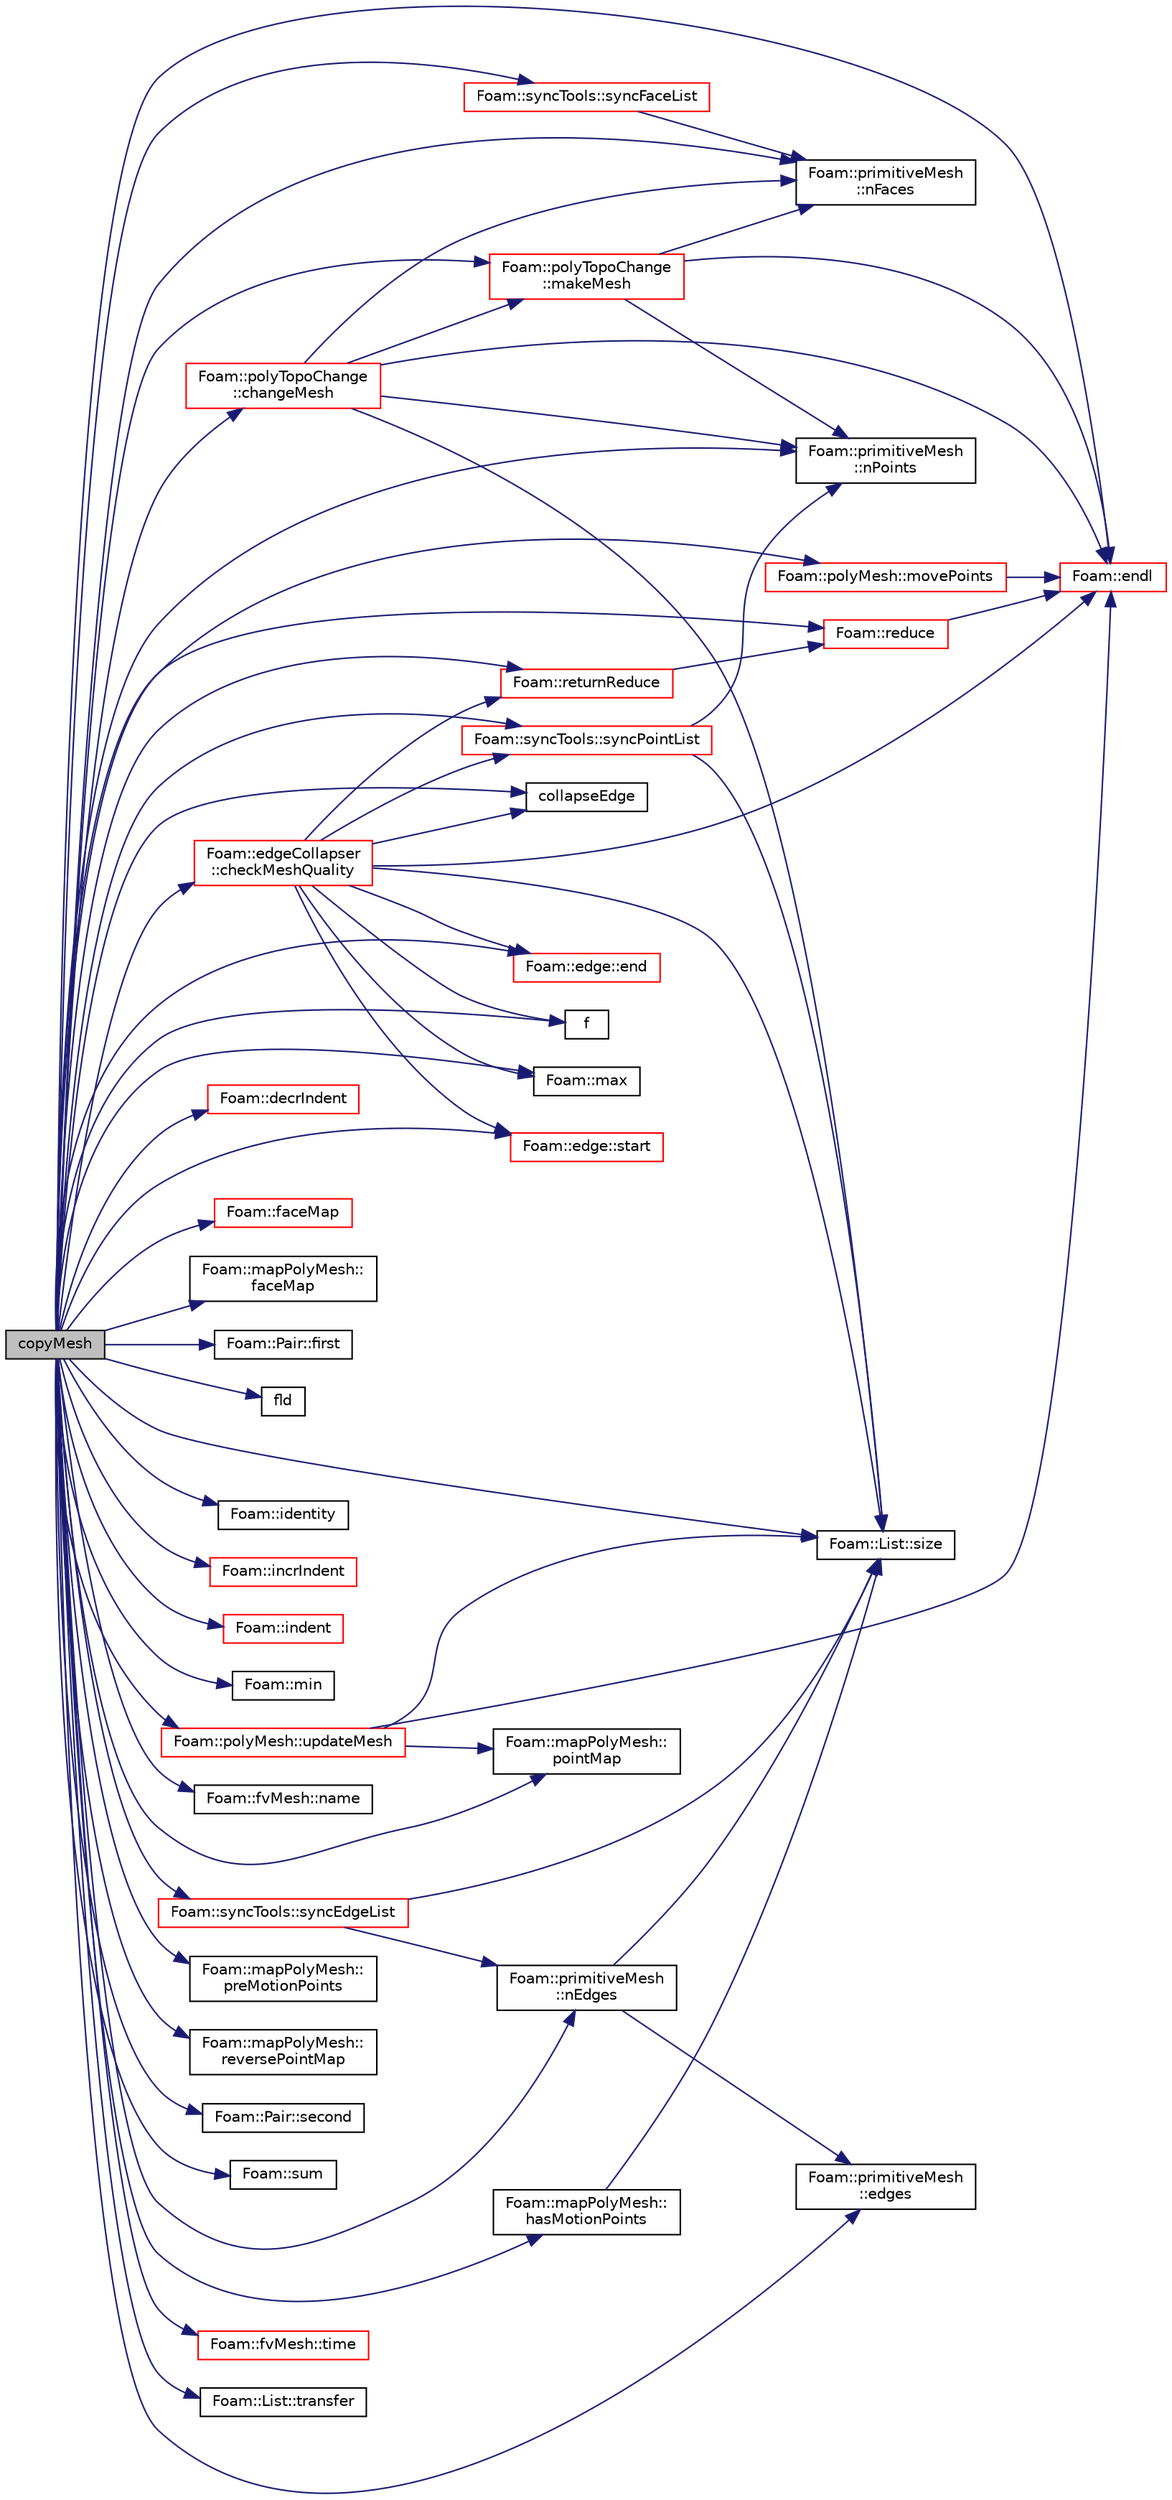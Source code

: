 digraph "copyMesh"
{
  bgcolor="transparent";
  edge [fontname="Helvetica",fontsize="10",labelfontname="Helvetica",labelfontsize="10"];
  node [fontname="Helvetica",fontsize="10",shape=record];
  rankdir="LR";
  Node1 [label="copyMesh",height=0.2,width=0.4,color="black", fillcolor="grey75", style="filled", fontcolor="black"];
  Node1 -> Node2 [color="midnightblue",fontsize="10",style="solid",fontname="Helvetica"];
  Node2 [label="Foam::polyTopoChange\l::changeMesh",height=0.2,width=0.4,color="red",URL="$a01939.html#a1b105b13373ba9f1c7685f873b250cf2",tooltip="Inplace changes mesh without change of patches. "];
  Node2 -> Node3 [color="midnightblue",fontsize="10",style="solid",fontname="Helvetica"];
  Node3 [label="Foam::endl",height=0.2,width=0.4,color="red",URL="$a10733.html#a2db8fe02a0d3909e9351bb4275b23ce4",tooltip="Add newline and flush stream. "];
  Node2 -> Node4 [color="midnightblue",fontsize="10",style="solid",fontname="Helvetica"];
  Node4 [label="Foam::primitiveMesh\l::nPoints",height=0.2,width=0.4,color="black",URL="$a01969.html#a9927abeba2c8506177084d644b6e573a"];
  Node2 -> Node5 [color="midnightblue",fontsize="10",style="solid",fontname="Helvetica"];
  Node5 [label="Foam::primitiveMesh\l::nFaces",height=0.2,width=0.4,color="black",URL="$a01969.html#a9be088de373a98524a153de7da0e92e8"];
  Node2 -> Node6 [color="midnightblue",fontsize="10",style="solid",fontname="Helvetica"];
  Node6 [label="Foam::List::size",height=0.2,width=0.4,color="black",URL="$a01364.html#a8a5f6fa29bd4b500caf186f60245b384",tooltip="Override size to be inconsistent with allocated storage. "];
  Node2 -> Node7 [color="midnightblue",fontsize="10",style="solid",fontname="Helvetica"];
  Node7 [label="Foam::polyTopoChange\l::makeMesh",height=0.2,width=0.4,color="red",URL="$a01939.html#a53cd346c4116b75d2e9540d07c212149",tooltip="Create new mesh with old mesh patches. "];
  Node7 -> Node3 [color="midnightblue",fontsize="10",style="solid",fontname="Helvetica"];
  Node7 -> Node4 [color="midnightblue",fontsize="10",style="solid",fontname="Helvetica"];
  Node7 -> Node5 [color="midnightblue",fontsize="10",style="solid",fontname="Helvetica"];
  Node1 -> Node8 [color="midnightblue",fontsize="10",style="solid",fontname="Helvetica"];
  Node8 [label="Foam::edgeCollapser\l::checkMeshQuality",height=0.2,width=0.4,color="red",URL="$a00612.html#a05c592dbdbe3fcc0728c2595750b5982",tooltip="Check mesh and mark points on faces in error. "];
  Node8 -> Node9 [color="midnightblue",fontsize="10",style="solid",fontname="Helvetica"];
  Node9 [label="collapseEdge",height=0.2,width=0.4,color="black",URL="$a04592.html#acd372d738e0cb39b0619ab391a3f4d2c",tooltip="Keep collapsing all edges < minLen. "];
  Node8 -> Node10 [color="midnightblue",fontsize="10",style="solid",fontname="Helvetica"];
  Node10 [label="Foam::edge::end",height=0.2,width=0.4,color="red",URL="$a00611.html#a8ed0e876210c2c116b5694307a830518",tooltip="Return end vertex label. "];
  Node8 -> Node3 [color="midnightblue",fontsize="10",style="solid",fontname="Helvetica"];
  Node8 -> Node11 [color="midnightblue",fontsize="10",style="solid",fontname="Helvetica"];
  Node11 [label="f",height=0.2,width=0.4,color="black",URL="$a03926.html#a888be93833ac7a23170555c69c690288"];
  Node8 -> Node12 [color="midnightblue",fontsize="10",style="solid",fontname="Helvetica"];
  Node12 [label="Foam::max",height=0.2,width=0.4,color="black",URL="$a10733.html#ac993e906cf2774ae77e666bc24e81733"];
  Node8 -> Node13 [color="midnightblue",fontsize="10",style="solid",fontname="Helvetica"];
  Node13 [label="Foam::returnReduce",height=0.2,width=0.4,color="red",URL="$a10733.html#a8d528a67d2a9c6fe4fb94bc86872624b"];
  Node13 -> Node14 [color="midnightblue",fontsize="10",style="solid",fontname="Helvetica"];
  Node14 [label="Foam::reduce",height=0.2,width=0.4,color="red",URL="$a10733.html#a7ffd6af4acc2eb9ba72ee296b5ecda23"];
  Node14 -> Node3 [color="midnightblue",fontsize="10",style="solid",fontname="Helvetica"];
  Node8 -> Node6 [color="midnightblue",fontsize="10",style="solid",fontname="Helvetica"];
  Node8 -> Node15 [color="midnightblue",fontsize="10",style="solid",fontname="Helvetica"];
  Node15 [label="Foam::edge::start",height=0.2,width=0.4,color="red",URL="$a00611.html#a96b607a9a9baa575783b4af443ef613f",tooltip="Return start vertex label. "];
  Node8 -> Node16 [color="midnightblue",fontsize="10",style="solid",fontname="Helvetica"];
  Node16 [label="Foam::syncTools::syncPointList",height=0.2,width=0.4,color="red",URL="$a02545.html#a197ed77a9101bdfb37253bd3f507c017",tooltip="Synchronize values on all mesh points. "];
  Node16 -> Node6 [color="midnightblue",fontsize="10",style="solid",fontname="Helvetica"];
  Node16 -> Node4 [color="midnightblue",fontsize="10",style="solid",fontname="Helvetica"];
  Node1 -> Node9 [color="midnightblue",fontsize="10",style="solid",fontname="Helvetica"];
  Node1 -> Node17 [color="midnightblue",fontsize="10",style="solid",fontname="Helvetica"];
  Node17 [label="Foam::decrIndent",height=0.2,width=0.4,color="red",URL="$a10733.html#a1c3a44e035fae1cd9d5a4a60a7e1c32b",tooltip="Decrement the indent level. "];
  Node1 -> Node18 [color="midnightblue",fontsize="10",style="solid",fontname="Helvetica"];
  Node18 [label="Foam::primitiveMesh\l::edges",height=0.2,width=0.4,color="black",URL="$a01969.html#aae82d34fe433288eb6b1f9dea53675c8",tooltip="Return mesh edges. Uses calcEdges. "];
  Node1 -> Node10 [color="midnightblue",fontsize="10",style="solid",fontname="Helvetica"];
  Node1 -> Node3 [color="midnightblue",fontsize="10",style="solid",fontname="Helvetica"];
  Node1 -> Node11 [color="midnightblue",fontsize="10",style="solid",fontname="Helvetica"];
  Node1 -> Node19 [color="midnightblue",fontsize="10",style="solid",fontname="Helvetica"];
  Node19 [label="Foam::faceMap",height=0.2,width=0.4,color="red",URL="$a10733.html#aa77215843e964fac259ab06e68d0ee02"];
  Node1 -> Node20 [color="midnightblue",fontsize="10",style="solid",fontname="Helvetica"];
  Node20 [label="Foam::mapPolyMesh::\lfaceMap",height=0.2,width=0.4,color="black",URL="$a01432.html#a4f37e8458829cfddbe91b8671ec88c32",tooltip="Old face map. "];
  Node1 -> Node21 [color="midnightblue",fontsize="10",style="solid",fontname="Helvetica"];
  Node21 [label="Foam::Pair::first",height=0.2,width=0.4,color="black",URL="$a01760.html#a69ef5dddb2067ac3fb125632597a61b9",tooltip="Return first. "];
  Node1 -> Node22 [color="midnightblue",fontsize="10",style="solid",fontname="Helvetica"];
  Node22 [label="fld",height=0.2,width=0.4,color="black",URL="$a04279.html#ad4512456f4da706b47fd304150561080"];
  Node1 -> Node23 [color="midnightblue",fontsize="10",style="solid",fontname="Helvetica"];
  Node23 [label="Foam::mapPolyMesh::\lhasMotionPoints",height=0.2,width=0.4,color="black",URL="$a01432.html#a7e7aae2a61b34b47a470ad7821c4597a",tooltip="Has valid preMotionPoints? "];
  Node23 -> Node6 [color="midnightblue",fontsize="10",style="solid",fontname="Helvetica"];
  Node1 -> Node24 [color="midnightblue",fontsize="10",style="solid",fontname="Helvetica"];
  Node24 [label="Foam::identity",height=0.2,width=0.4,color="black",URL="$a10733.html#a36af96cb841435845fffb4fe69208490",tooltip="Create identity map (map[i] == i) of given length. "];
  Node1 -> Node25 [color="midnightblue",fontsize="10",style="solid",fontname="Helvetica"];
  Node25 [label="Foam::incrIndent",height=0.2,width=0.4,color="red",URL="$a10733.html#a5baff2b2334a238271b33f039e5dde5c",tooltip="Increment the indent level. "];
  Node1 -> Node26 [color="midnightblue",fontsize="10",style="solid",fontname="Helvetica"];
  Node26 [label="Foam::indent",height=0.2,width=0.4,color="red",URL="$a10733.html#ae297c57ea5b952a8bc9e4f30f7ea8701",tooltip="Indent stream. "];
  Node1 -> Node7 [color="midnightblue",fontsize="10",style="solid",fontname="Helvetica"];
  Node1 -> Node12 [color="midnightblue",fontsize="10",style="solid",fontname="Helvetica"];
  Node1 -> Node27 [color="midnightblue",fontsize="10",style="solid",fontname="Helvetica"];
  Node27 [label="Foam::min",height=0.2,width=0.4,color="black",URL="$a10733.html#a253e112ad2d56d96230ff39ea7f442dc"];
  Node1 -> Node28 [color="midnightblue",fontsize="10",style="solid",fontname="Helvetica"];
  Node28 [label="Foam::polyMesh::movePoints",height=0.2,width=0.4,color="red",URL="$a01917.html#a3693c648bea2e99054cbbb75d4bf4e4d",tooltip="Move points, returns volumes swept by faces in motion. "];
  Node28 -> Node3 [color="midnightblue",fontsize="10",style="solid",fontname="Helvetica"];
  Node1 -> Node29 [color="midnightblue",fontsize="10",style="solid",fontname="Helvetica"];
  Node29 [label="Foam::fvMesh::name",height=0.2,width=0.4,color="black",URL="$a00876.html#a75b72488d2e82151b025744974919d5d",tooltip="Return reference to name. "];
  Node1 -> Node30 [color="midnightblue",fontsize="10",style="solid",fontname="Helvetica"];
  Node30 [label="Foam::primitiveMesh\l::nEdges",height=0.2,width=0.4,color="black",URL="$a01969.html#a1db9478309c639504a743b7b194226f4"];
  Node30 -> Node18 [color="midnightblue",fontsize="10",style="solid",fontname="Helvetica"];
  Node30 -> Node6 [color="midnightblue",fontsize="10",style="solid",fontname="Helvetica"];
  Node1 -> Node5 [color="midnightblue",fontsize="10",style="solid",fontname="Helvetica"];
  Node1 -> Node4 [color="midnightblue",fontsize="10",style="solid",fontname="Helvetica"];
  Node1 -> Node31 [color="midnightblue",fontsize="10",style="solid",fontname="Helvetica"];
  Node31 [label="Foam::mapPolyMesh::\lpointMap",height=0.2,width=0.4,color="black",URL="$a01432.html#a5f97ad39073f06dac897e3314903bec2",tooltip="Old point map. "];
  Node1 -> Node32 [color="midnightblue",fontsize="10",style="solid",fontname="Helvetica"];
  Node32 [label="Foam::mapPolyMesh::\lpreMotionPoints",height=0.2,width=0.4,color="black",URL="$a01432.html#a2e8e4273c887a677b7822169559781ef",tooltip="Pre-motion point positions. "];
  Node1 -> Node14 [color="midnightblue",fontsize="10",style="solid",fontname="Helvetica"];
  Node1 -> Node13 [color="midnightblue",fontsize="10",style="solid",fontname="Helvetica"];
  Node1 -> Node33 [color="midnightblue",fontsize="10",style="solid",fontname="Helvetica"];
  Node33 [label="Foam::mapPolyMesh::\lreversePointMap",height=0.2,width=0.4,color="black",URL="$a01432.html#a354ff3d4f67f53468e641bb69a286bb2",tooltip="Reverse point map. "];
  Node1 -> Node34 [color="midnightblue",fontsize="10",style="solid",fontname="Helvetica"];
  Node34 [label="Foam::Pair::second",height=0.2,width=0.4,color="black",URL="$a01760.html#a4735f680939b3f5fec1e4a8d34549d6f",tooltip="Return second. "];
  Node1 -> Node6 [color="midnightblue",fontsize="10",style="solid",fontname="Helvetica"];
  Node1 -> Node15 [color="midnightblue",fontsize="10",style="solid",fontname="Helvetica"];
  Node1 -> Node35 [color="midnightblue",fontsize="10",style="solid",fontname="Helvetica"];
  Node35 [label="Foam::sum",height=0.2,width=0.4,color="black",URL="$a10733.html#a3d8733143aad0e03b300186ab4bef137"];
  Node1 -> Node36 [color="midnightblue",fontsize="10",style="solid",fontname="Helvetica"];
  Node36 [label="Foam::syncTools::syncEdgeList",height=0.2,width=0.4,color="red",URL="$a02545.html#a5ed3e64d2ef89e3823674727ea1b3d58",tooltip="Synchronize values on all mesh edges. "];
  Node36 -> Node6 [color="midnightblue",fontsize="10",style="solid",fontname="Helvetica"];
  Node36 -> Node30 [color="midnightblue",fontsize="10",style="solid",fontname="Helvetica"];
  Node1 -> Node37 [color="midnightblue",fontsize="10",style="solid",fontname="Helvetica"];
  Node37 [label="Foam::syncTools::syncFaceList",height=0.2,width=0.4,color="red",URL="$a02545.html#abed40ebf1b90b365509600f5e7b004b7",tooltip="Synchronize values on all mesh faces. "];
  Node37 -> Node5 [color="midnightblue",fontsize="10",style="solid",fontname="Helvetica"];
  Node1 -> Node16 [color="midnightblue",fontsize="10",style="solid",fontname="Helvetica"];
  Node1 -> Node38 [color="midnightblue",fontsize="10",style="solid",fontname="Helvetica"];
  Node38 [label="Foam::fvMesh::time",height=0.2,width=0.4,color="red",URL="$a00876.html#a48fcf6de2789aff6b430b5fc1a05693f",tooltip="Return the top-level database. "];
  Node1 -> Node39 [color="midnightblue",fontsize="10",style="solid",fontname="Helvetica"];
  Node39 [label="Foam::List::transfer",height=0.2,width=0.4,color="black",URL="$a01364.html#a25ad1d2084d16b234b0cf91c07e832c0",tooltip="Transfer the contents of the argument List into this list. "];
  Node1 -> Node40 [color="midnightblue",fontsize="10",style="solid",fontname="Helvetica"];
  Node40 [label="Foam::polyMesh::updateMesh",height=0.2,width=0.4,color="red",URL="$a01917.html#a9c8cde0b192708d622d874f8cc2df66d",tooltip="Update the mesh corresponding to given map. "];
  Node40 -> Node3 [color="midnightblue",fontsize="10",style="solid",fontname="Helvetica"];
  Node40 -> Node31 [color="midnightblue",fontsize="10",style="solid",fontname="Helvetica"];
  Node40 -> Node6 [color="midnightblue",fontsize="10",style="solid",fontname="Helvetica"];
}
